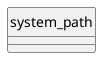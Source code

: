 @startuml uml
skinparam monochrome true
skinparam linetype ortho
hide circle

entity system_path {
}

@enduml
